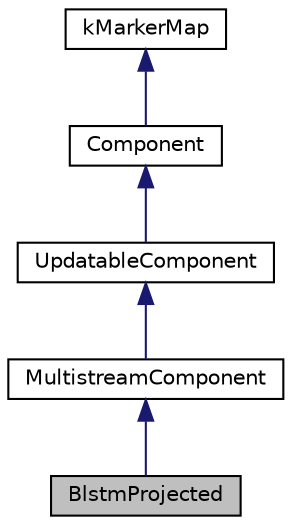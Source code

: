 digraph "BlstmProjected"
{
  edge [fontname="Helvetica",fontsize="10",labelfontname="Helvetica",labelfontsize="10"];
  node [fontname="Helvetica",fontsize="10",shape=record];
  Node0 [label="BlstmProjected",height=0.2,width=0.4,color="black", fillcolor="grey75", style="filled", fontcolor="black"];
  Node1 -> Node0 [dir="back",color="midnightblue",fontsize="10",style="solid",fontname="Helvetica"];
  Node1 [label="MultistreamComponent",height=0.2,width=0.4,color="black", fillcolor="white", style="filled",URL="$classkaldi_1_1nnet1_1_1MultistreamComponent.html",tooltip="Class MultistreamComponent is an extension of UpdatableComponent for recurrent networks, which are trained with parallel sequences. "];
  Node2 -> Node1 [dir="back",color="midnightblue",fontsize="10",style="solid",fontname="Helvetica"];
  Node2 [label="UpdatableComponent",height=0.2,width=0.4,color="black", fillcolor="white", style="filled",URL="$classkaldi_1_1nnet1_1_1UpdatableComponent.html",tooltip="Class UpdatableComponent is a Component which has trainable parameters, it contains SGD training hype..."];
  Node3 -> Node2 [dir="back",color="midnightblue",fontsize="10",style="solid",fontname="Helvetica"];
  Node3 [label="Component",height=0.2,width=0.4,color="black", fillcolor="white", style="filled",URL="$structkaldi_1_1nnet1_1_1Component.html",tooltip="Abstract class, building block of the network. "];
  Node4 -> Node3 [dir="back",color="midnightblue",fontsize="10",style="solid",fontname="Helvetica"];
  Node4 [label="kMarkerMap",height=0.2,width=0.4,color="black", fillcolor="white", style="filled",URL="$classkMarkerMap.html"];
}
